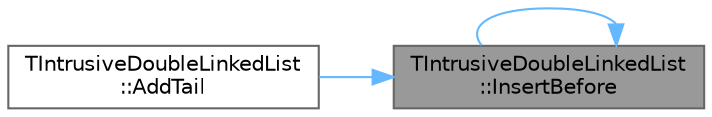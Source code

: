 digraph "TIntrusiveDoubleLinkedList::InsertBefore"
{
 // INTERACTIVE_SVG=YES
 // LATEX_PDF_SIZE
  bgcolor="transparent";
  edge [fontname=Helvetica,fontsize=10,labelfontname=Helvetica,labelfontsize=10];
  node [fontname=Helvetica,fontsize=10,shape=box,height=0.2,width=0.4];
  rankdir="RL";
  Node1 [id="Node000001",label="TIntrusiveDoubleLinkedList\l::InsertBefore",height=0.2,width=0.4,color="gray40", fillcolor="grey60", style="filled", fontcolor="black",tooltip=" "];
  Node1 -> Node2 [id="edge1_Node000001_Node000002",dir="back",color="steelblue1",style="solid",tooltip=" "];
  Node2 [id="Node000002",label="TIntrusiveDoubleLinkedList\l::AddTail",height=0.2,width=0.4,color="grey40", fillcolor="white", style="filled",URL="$dc/d56/classTIntrusiveDoubleLinkedList.html#a02390a0c1b90df7b9a66270aed2a4d4c",tooltip=" "];
  Node1 -> Node1 [id="edge2_Node000001_Node000001",dir="back",color="steelblue1",style="solid",tooltip=" "];
}
